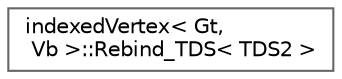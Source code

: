 digraph "Graphical Class Hierarchy"
{
 // LATEX_PDF_SIZE
  bgcolor="transparent";
  edge [fontname=Helvetica,fontsize=10,labelfontname=Helvetica,labelfontsize=10];
  node [fontname=Helvetica,fontsize=10,shape=box,height=0.2,width=0.4];
  rankdir="LR";
  Node0 [id="Node000000",label="indexedVertex\< Gt,\l Vb \>::Rebind_TDS\< TDS2 \>",height=0.2,width=0.4,color="grey40", fillcolor="white", style="filled",URL="$structCGAL_1_1indexedVertex_1_1Rebind__TDS.html",tooltip=" "];
}
